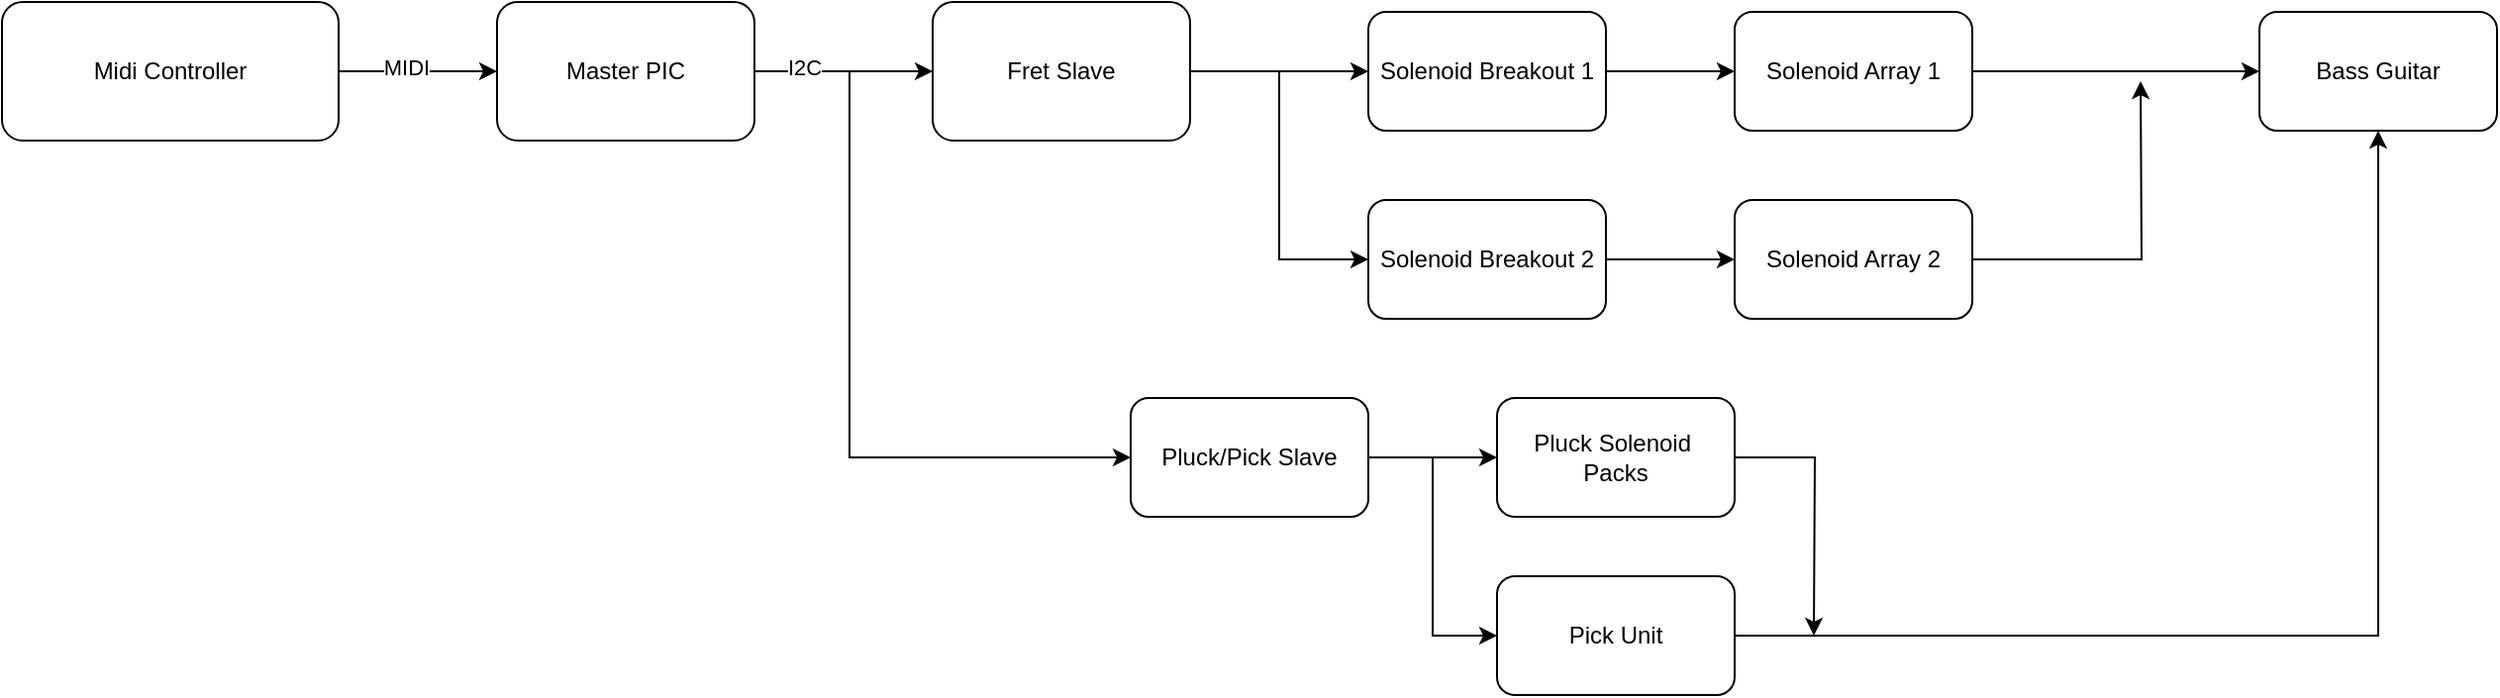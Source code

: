 <mxfile version="26.2.14">
  <diagram id="C5RBs43oDa-KdzZeNtuy" name="Page-1">
    <mxGraphModel dx="3312" dy="1794" grid="1" gridSize="10" guides="1" tooltips="1" connect="1" arrows="1" fold="1" page="1" pageScale="1" pageWidth="1100" pageHeight="850" math="0" shadow="0">
      <root>
        <mxCell id="WIyWlLk6GJQsqaUBKTNV-0" />
        <mxCell id="WIyWlLk6GJQsqaUBKTNV-1" parent="WIyWlLk6GJQsqaUBKTNV-0" />
        <mxCell id="bxcfcBpUFl6o0GV9LUM0-2" value="r" style="edgeStyle=orthogonalEdgeStyle;rounded=0;orthogonalLoop=1;jettySize=auto;html=1;" parent="WIyWlLk6GJQsqaUBKTNV-1" source="bxcfcBpUFl6o0GV9LUM0-0" target="bxcfcBpUFl6o0GV9LUM0-1" edge="1">
          <mxGeometry relative="1" as="geometry" />
        </mxCell>
        <mxCell id="bxcfcBpUFl6o0GV9LUM0-15" value="MIDI" style="edgeLabel;html=1;align=center;verticalAlign=middle;resizable=0;points=[];" parent="bxcfcBpUFl6o0GV9LUM0-2" vertex="1" connectable="0">
          <mxGeometry x="-0.164" y="2" relative="1" as="geometry">
            <mxPoint as="offset" />
          </mxGeometry>
        </mxCell>
        <mxCell id="bxcfcBpUFl6o0GV9LUM0-0" value="Midi Controller" style="rounded=1;whiteSpace=wrap;html=1;" parent="WIyWlLk6GJQsqaUBKTNV-1" vertex="1">
          <mxGeometry x="30" y="160" width="170" height="70" as="geometry" />
        </mxCell>
        <mxCell id="bxcfcBpUFl6o0GV9LUM0-9" value="" style="edgeStyle=orthogonalEdgeStyle;rounded=0;orthogonalLoop=1;jettySize=auto;html=1;" parent="WIyWlLk6GJQsqaUBKTNV-1" source="bxcfcBpUFl6o0GV9LUM0-1" target="bxcfcBpUFl6o0GV9LUM0-5" edge="1">
          <mxGeometry relative="1" as="geometry" />
        </mxCell>
        <mxCell id="bxcfcBpUFl6o0GV9LUM0-14" style="edgeStyle=orthogonalEdgeStyle;rounded=0;orthogonalLoop=1;jettySize=auto;html=1;entryX=0;entryY=0.5;entryDx=0;entryDy=0;" parent="WIyWlLk6GJQsqaUBKTNV-1" source="bxcfcBpUFl6o0GV9LUM0-1" target="bxcfcBpUFl6o0GV9LUM0-3" edge="1">
          <mxGeometry relative="1" as="geometry">
            <Array as="points">
              <mxPoint x="458" y="195" />
              <mxPoint x="458" y="390" />
            </Array>
          </mxGeometry>
        </mxCell>
        <mxCell id="bxcfcBpUFl6o0GV9LUM0-16" value="I2C" style="edgeLabel;html=1;align=center;verticalAlign=middle;resizable=0;points=[];" parent="bxcfcBpUFl6o0GV9LUM0-14" vertex="1" connectable="0">
          <mxGeometry x="-0.873" y="2" relative="1" as="geometry">
            <mxPoint as="offset" />
          </mxGeometry>
        </mxCell>
        <mxCell id="bxcfcBpUFl6o0GV9LUM0-1" value="Master PIC" style="rounded=1;whiteSpace=wrap;html=1;" parent="WIyWlLk6GJQsqaUBKTNV-1" vertex="1">
          <mxGeometry x="280" y="160" width="130" height="70" as="geometry" />
        </mxCell>
        <mxCell id="bxcfcBpUFl6o0GV9LUM0-19" value="" style="edgeStyle=orthogonalEdgeStyle;rounded=0;orthogonalLoop=1;jettySize=auto;html=1;" parent="WIyWlLk6GJQsqaUBKTNV-1" source="bxcfcBpUFl6o0GV9LUM0-3" target="bxcfcBpUFl6o0GV9LUM0-17" edge="1">
          <mxGeometry relative="1" as="geometry" />
        </mxCell>
        <mxCell id="bxcfcBpUFl6o0GV9LUM0-20" style="edgeStyle=orthogonalEdgeStyle;rounded=0;orthogonalLoop=1;jettySize=auto;html=1;entryX=0;entryY=0.5;entryDx=0;entryDy=0;" parent="WIyWlLk6GJQsqaUBKTNV-1" source="bxcfcBpUFl6o0GV9LUM0-3" target="bxcfcBpUFl6o0GV9LUM0-18" edge="1">
          <mxGeometry relative="1" as="geometry" />
        </mxCell>
        <mxCell id="bxcfcBpUFl6o0GV9LUM0-3" value="Pluck/Pick Slave" style="rounded=1;whiteSpace=wrap;html=1;" parent="WIyWlLk6GJQsqaUBKTNV-1" vertex="1">
          <mxGeometry x="600" y="360" width="120" height="60" as="geometry" />
        </mxCell>
        <mxCell id="llOb7lQTqnircmiOF91p-0" value="" style="edgeStyle=orthogonalEdgeStyle;rounded=0;orthogonalLoop=1;jettySize=auto;html=1;" parent="WIyWlLk6GJQsqaUBKTNV-1" source="bxcfcBpUFl6o0GV9LUM0-5" target="bxcfcBpUFl6o0GV9LUM0-21" edge="1">
          <mxGeometry relative="1" as="geometry" />
        </mxCell>
        <mxCell id="llOb7lQTqnircmiOF91p-2" style="edgeStyle=orthogonalEdgeStyle;rounded=0;orthogonalLoop=1;jettySize=auto;html=1;entryX=0;entryY=0.5;entryDx=0;entryDy=0;" parent="WIyWlLk6GJQsqaUBKTNV-1" source="bxcfcBpUFl6o0GV9LUM0-5" target="bxcfcBpUFl6o0GV9LUM0-23" edge="1">
          <mxGeometry relative="1" as="geometry" />
        </mxCell>
        <mxCell id="bxcfcBpUFl6o0GV9LUM0-5" value="Fret Slave" style="rounded=1;whiteSpace=wrap;html=1;" parent="WIyWlLk6GJQsqaUBKTNV-1" vertex="1">
          <mxGeometry x="500" y="160" width="130" height="70" as="geometry" />
        </mxCell>
        <mxCell id="c7Q7V1j4--z9OZAVCQbE-2" style="edgeStyle=orthogonalEdgeStyle;rounded=0;orthogonalLoop=1;jettySize=auto;html=1;" parent="WIyWlLk6GJQsqaUBKTNV-1" source="bxcfcBpUFl6o0GV9LUM0-17" edge="1">
          <mxGeometry relative="1" as="geometry">
            <mxPoint x="945" y="480" as="targetPoint" />
          </mxGeometry>
        </mxCell>
        <mxCell id="bxcfcBpUFl6o0GV9LUM0-17" value="Pluck Solenoid&amp;nbsp;&lt;div&gt;Packs&lt;/div&gt;" style="rounded=1;whiteSpace=wrap;html=1;" parent="WIyWlLk6GJQsqaUBKTNV-1" vertex="1">
          <mxGeometry x="785" y="360" width="120" height="60" as="geometry" />
        </mxCell>
        <mxCell id="c7Q7V1j4--z9OZAVCQbE-1" style="edgeStyle=orthogonalEdgeStyle;rounded=0;orthogonalLoop=1;jettySize=auto;html=1;entryX=0.5;entryY=1;entryDx=0;entryDy=0;" parent="WIyWlLk6GJQsqaUBKTNV-1" source="bxcfcBpUFl6o0GV9LUM0-18" target="c7Q7V1j4--z9OZAVCQbE-0" edge="1">
          <mxGeometry relative="1" as="geometry" />
        </mxCell>
        <mxCell id="bxcfcBpUFl6o0GV9LUM0-18" value="Pick Unit" style="rounded=1;whiteSpace=wrap;html=1;" parent="WIyWlLk6GJQsqaUBKTNV-1" vertex="1">
          <mxGeometry x="785" y="450" width="120" height="60" as="geometry" />
        </mxCell>
        <mxCell id="llOb7lQTqnircmiOF91p-4" value="" style="edgeStyle=orthogonalEdgeStyle;rounded=0;orthogonalLoop=1;jettySize=auto;html=1;" parent="WIyWlLk6GJQsqaUBKTNV-1" source="bxcfcBpUFl6o0GV9LUM0-21" target="llOb7lQTqnircmiOF91p-3" edge="1">
          <mxGeometry relative="1" as="geometry" />
        </mxCell>
        <mxCell id="bxcfcBpUFl6o0GV9LUM0-21" value="Solenoid Breakout 1" style="rounded=1;whiteSpace=wrap;html=1;" parent="WIyWlLk6GJQsqaUBKTNV-1" vertex="1">
          <mxGeometry x="720" y="165" width="120" height="60" as="geometry" />
        </mxCell>
        <mxCell id="llOb7lQTqnircmiOF91p-6" value="" style="edgeStyle=orthogonalEdgeStyle;rounded=0;orthogonalLoop=1;jettySize=auto;html=1;" parent="WIyWlLk6GJQsqaUBKTNV-1" source="bxcfcBpUFl6o0GV9LUM0-23" target="llOb7lQTqnircmiOF91p-5" edge="1">
          <mxGeometry relative="1" as="geometry" />
        </mxCell>
        <mxCell id="bxcfcBpUFl6o0GV9LUM0-23" value="Solenoid Breakout 2" style="rounded=1;whiteSpace=wrap;html=1;" parent="WIyWlLk6GJQsqaUBKTNV-1" vertex="1">
          <mxGeometry x="720" y="260" width="120" height="60" as="geometry" />
        </mxCell>
        <mxCell id="c7Q7V1j4--z9OZAVCQbE-0" value="Bass Guitar" style="rounded=1;whiteSpace=wrap;html=1;" parent="WIyWlLk6GJQsqaUBKTNV-1" vertex="1">
          <mxGeometry x="1170" y="165" width="120" height="60" as="geometry" />
        </mxCell>
        <mxCell id="llOb7lQTqnircmiOF91p-7" style="edgeStyle=orthogonalEdgeStyle;rounded=0;orthogonalLoop=1;jettySize=auto;html=1;entryX=0;entryY=0.5;entryDx=0;entryDy=0;" parent="WIyWlLk6GJQsqaUBKTNV-1" source="llOb7lQTqnircmiOF91p-3" target="c7Q7V1j4--z9OZAVCQbE-0" edge="1">
          <mxGeometry relative="1" as="geometry" />
        </mxCell>
        <mxCell id="llOb7lQTqnircmiOF91p-3" value="Solenoid Array 1" style="rounded=1;whiteSpace=wrap;html=1;" parent="WIyWlLk6GJQsqaUBKTNV-1" vertex="1">
          <mxGeometry x="905" y="165" width="120" height="60" as="geometry" />
        </mxCell>
        <mxCell id="llOb7lQTqnircmiOF91p-8" style="edgeStyle=orthogonalEdgeStyle;rounded=0;orthogonalLoop=1;jettySize=auto;html=1;" parent="WIyWlLk6GJQsqaUBKTNV-1" source="llOb7lQTqnircmiOF91p-5" edge="1">
          <mxGeometry relative="1" as="geometry">
            <mxPoint x="1110" y="200" as="targetPoint" />
          </mxGeometry>
        </mxCell>
        <mxCell id="llOb7lQTqnircmiOF91p-5" value="Solenoid Array 2" style="rounded=1;whiteSpace=wrap;html=1;" parent="WIyWlLk6GJQsqaUBKTNV-1" vertex="1">
          <mxGeometry x="905" y="260" width="120" height="60" as="geometry" />
        </mxCell>
      </root>
    </mxGraphModel>
  </diagram>
</mxfile>
